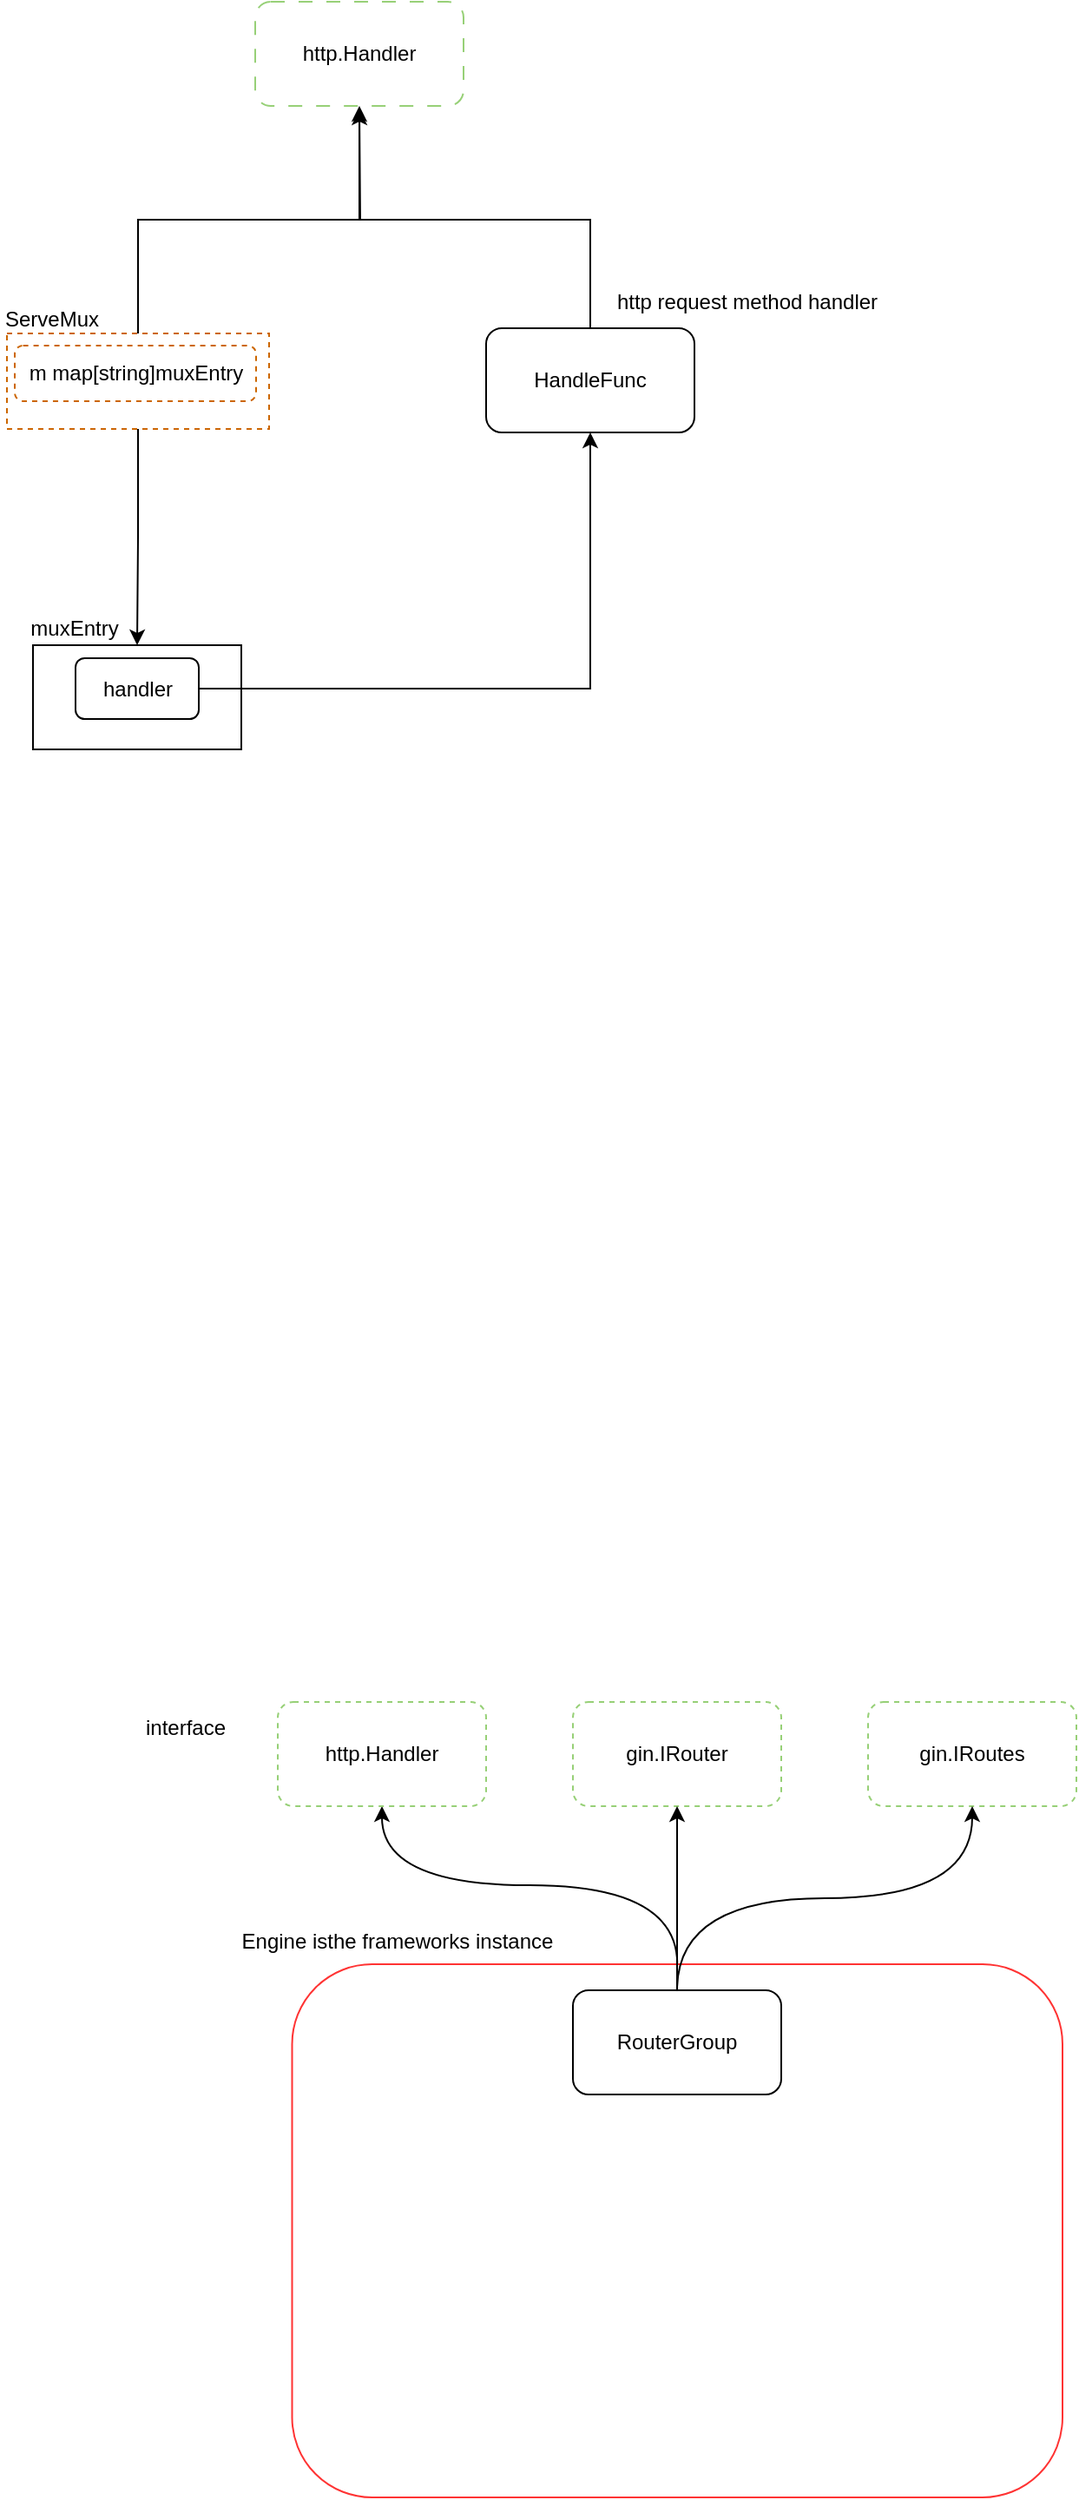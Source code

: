 <mxfile version="21.3.0" type="github">
  <diagram name="第 1 页" id="JUjPR3UIei4cRIlXoMbE">
    <mxGraphModel dx="2474" dy="1492" grid="0" gridSize="10" guides="1" tooltips="1" connect="1" arrows="1" fold="1" page="0" pageScale="1" pageWidth="827" pageHeight="1169" math="0" shadow="0">
      <root>
        <mxCell id="0" />
        <mxCell id="1" parent="0" />
        <mxCell id="9sIKPAjxazh63G1Zo1ko-4" style="edgeStyle=orthogonalEdgeStyle;curved=1;rounded=0;orthogonalLoop=1;jettySize=auto;html=1;exitX=0.5;exitY=0;exitDx=0;exitDy=0;entryX=0.5;entryY=1;entryDx=0;entryDy=0;" parent="1" source="9sIKPAjxazh63G1Zo1ko-1" target="9sIKPAjxazh63G1Zo1ko-2" edge="1">
          <mxGeometry relative="1" as="geometry" />
        </mxCell>
        <mxCell id="9sIKPAjxazh63G1Zo1ko-1" value="" style="rounded=1;whiteSpace=wrap;html=1;strokeColor=#FF3333;" parent="1" vertex="1">
          <mxGeometry x="27.25" y="1076" width="443.75" height="307" as="geometry" />
        </mxCell>
        <mxCell id="9sIKPAjxazh63G1Zo1ko-2" value="http.Handler" style="rounded=1;whiteSpace=wrap;html=1;dashed=1;strokeColor=#97D077;" parent="1" vertex="1">
          <mxGeometry x="19" y="925" width="120" height="60" as="geometry" />
        </mxCell>
        <mxCell id="9sIKPAjxazh63G1Zo1ko-5" value="gin.IRouter" style="rounded=1;whiteSpace=wrap;html=1;dashed=1;strokeColor=#97D077;" parent="1" vertex="1">
          <mxGeometry x="189" y="925" width="120" height="60" as="geometry" />
        </mxCell>
        <mxCell id="9sIKPAjxazh63G1Zo1ko-6" value="gin.IRoutes" style="rounded=1;whiteSpace=wrap;html=1;dashed=1;strokeColor=#97D077;" parent="1" vertex="1">
          <mxGeometry x="359" y="925" width="120" height="60" as="geometry" />
        </mxCell>
        <mxCell id="9sIKPAjxazh63G1Zo1ko-9" value="interface" style="text;html=1;strokeColor=none;fillColor=none;align=center;verticalAlign=middle;whiteSpace=wrap;rounded=0;" parent="1" vertex="1">
          <mxGeometry x="-64" y="925" width="60" height="30" as="geometry" />
        </mxCell>
        <mxCell id="9sIKPAjxazh63G1Zo1ko-10" value="Engine isthe frameworks instance" style="text;html=1;strokeColor=none;fillColor=none;align=center;verticalAlign=middle;whiteSpace=wrap;rounded=0;" parent="1" vertex="1">
          <mxGeometry x="-20" y="1048" width="216" height="30" as="geometry" />
        </mxCell>
        <mxCell id="9sIKPAjxazh63G1Zo1ko-12" style="edgeStyle=orthogonalEdgeStyle;curved=1;rounded=0;orthogonalLoop=1;jettySize=auto;html=1;exitX=0.5;exitY=0;exitDx=0;exitDy=0;entryX=0.5;entryY=1;entryDx=0;entryDy=0;" parent="1" source="9sIKPAjxazh63G1Zo1ko-11" target="9sIKPAjxazh63G1Zo1ko-5" edge="1">
          <mxGeometry relative="1" as="geometry" />
        </mxCell>
        <mxCell id="9sIKPAjxazh63G1Zo1ko-13" style="edgeStyle=orthogonalEdgeStyle;curved=1;rounded=0;orthogonalLoop=1;jettySize=auto;html=1;exitX=0.5;exitY=0;exitDx=0;exitDy=0;entryX=0.5;entryY=1;entryDx=0;entryDy=0;" parent="1" source="9sIKPAjxazh63G1Zo1ko-11" target="9sIKPAjxazh63G1Zo1ko-6" edge="1">
          <mxGeometry relative="1" as="geometry" />
        </mxCell>
        <mxCell id="9sIKPAjxazh63G1Zo1ko-11" value="RouterGroup" style="rounded=1;whiteSpace=wrap;html=1;" parent="1" vertex="1">
          <mxGeometry x="189" y="1091" width="120" height="60" as="geometry" />
        </mxCell>
        <mxCell id="scca-DfpDPX9q-0LPfZR-2" value="http.Handler" style="rounded=1;whiteSpace=wrap;html=1;dashed=1;dashPattern=8 8;strokeColor=#97D077;" vertex="1" parent="1">
          <mxGeometry x="6" y="-54" width="120" height="60" as="geometry" />
        </mxCell>
        <mxCell id="scca-DfpDPX9q-0LPfZR-8" style="edgeStyle=orthogonalEdgeStyle;rounded=0;orthogonalLoop=1;jettySize=auto;html=1;exitX=0.5;exitY=0;exitDx=0;exitDy=0;" edge="1" parent="1" source="scca-DfpDPX9q-0LPfZR-4">
          <mxGeometry relative="1" as="geometry">
            <mxPoint x="66" y="8" as="targetPoint" />
          </mxGeometry>
        </mxCell>
        <mxCell id="scca-DfpDPX9q-0LPfZR-4" value="HandleFunc" style="rounded=1;whiteSpace=wrap;html=1;" vertex="1" parent="1">
          <mxGeometry x="139" y="134" width="120" height="60" as="geometry" />
        </mxCell>
        <mxCell id="scca-DfpDPX9q-0LPfZR-10" value="http request method handler" style="text;html=1;strokeColor=none;fillColor=none;align=center;verticalAlign=middle;whiteSpace=wrap;rounded=0;" vertex="1" parent="1">
          <mxGeometry x="213" y="105" width="153" height="27" as="geometry" />
        </mxCell>
        <mxCell id="scca-DfpDPX9q-0LPfZR-18" style="edgeStyle=orthogonalEdgeStyle;rounded=0;orthogonalLoop=1;jettySize=auto;html=1;exitX=0.5;exitY=0;exitDx=0;exitDy=0;entryX=0.5;entryY=1;entryDx=0;entryDy=0;" edge="1" parent="1" source="scca-DfpDPX9q-0LPfZR-14" target="scca-DfpDPX9q-0LPfZR-2">
          <mxGeometry relative="1" as="geometry" />
        </mxCell>
        <mxCell id="scca-DfpDPX9q-0LPfZR-35" style="edgeStyle=orthogonalEdgeStyle;rounded=0;orthogonalLoop=1;jettySize=auto;html=1;entryX=0.5;entryY=0;entryDx=0;entryDy=0;" edge="1" parent="1" source="scca-DfpDPX9q-0LPfZR-14" target="scca-DfpDPX9q-0LPfZR-20">
          <mxGeometry relative="1" as="geometry" />
        </mxCell>
        <mxCell id="scca-DfpDPX9q-0LPfZR-14" value="" style="rounded=0;whiteSpace=wrap;html=1;dashed=1;strokeColor=#CC6600;" vertex="1" parent="1">
          <mxGeometry x="-137" y="137" width="151" height="55" as="geometry" />
        </mxCell>
        <mxCell id="scca-DfpDPX9q-0LPfZR-17" value="ServeMux" style="text;html=1;strokeColor=none;fillColor=none;align=center;verticalAlign=middle;whiteSpace=wrap;rounded=0;" vertex="1" parent="1">
          <mxGeometry x="-141" y="114" width="60" height="30" as="geometry" />
        </mxCell>
        <mxCell id="scca-DfpDPX9q-0LPfZR-19" value="m map[string]muxEntry" style="rounded=1;whiteSpace=wrap;html=1;dashed=1;strokeColor=#CC6600;" vertex="1" parent="1">
          <mxGeometry x="-132.5" y="144" width="139" height="32" as="geometry" />
        </mxCell>
        <mxCell id="scca-DfpDPX9q-0LPfZR-20" value="" style="rounded=0;whiteSpace=wrap;html=1;" vertex="1" parent="1">
          <mxGeometry x="-122" y="316.5" width="120" height="60" as="geometry" />
        </mxCell>
        <mxCell id="scca-DfpDPX9q-0LPfZR-21" value="muxEntry" style="text;html=1;strokeColor=none;fillColor=none;align=center;verticalAlign=middle;whiteSpace=wrap;rounded=0;" vertex="1" parent="1">
          <mxGeometry x="-128" y="292" width="60" height="30" as="geometry" />
        </mxCell>
        <mxCell id="scca-DfpDPX9q-0LPfZR-36" style="edgeStyle=orthogonalEdgeStyle;rounded=0;orthogonalLoop=1;jettySize=auto;html=1;entryX=0.5;entryY=1;entryDx=0;entryDy=0;" edge="1" parent="1" source="scca-DfpDPX9q-0LPfZR-25" target="scca-DfpDPX9q-0LPfZR-4">
          <mxGeometry relative="1" as="geometry" />
        </mxCell>
        <mxCell id="scca-DfpDPX9q-0LPfZR-25" value="handler" style="rounded=1;whiteSpace=wrap;html=1;" vertex="1" parent="1">
          <mxGeometry x="-97.5" y="324" width="71" height="35" as="geometry" />
        </mxCell>
      </root>
    </mxGraphModel>
  </diagram>
</mxfile>
